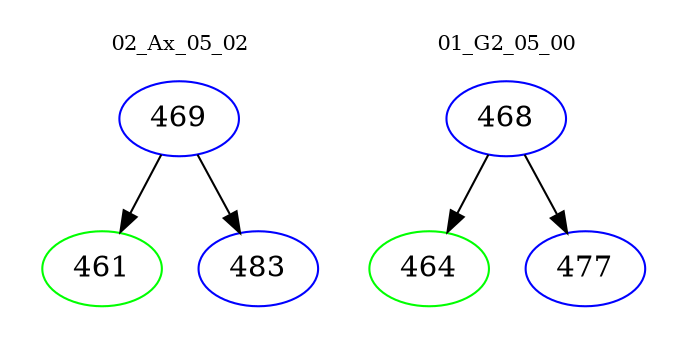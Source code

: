 digraph{
subgraph cluster_0 {
color = white
label = "02_Ax_05_02";
fontsize=10;
T0_469 [label="469", color="blue"]
T0_469 -> T0_461 [color="black"]
T0_461 [label="461", color="green"]
T0_469 -> T0_483 [color="black"]
T0_483 [label="483", color="blue"]
}
subgraph cluster_1 {
color = white
label = "01_G2_05_00";
fontsize=10;
T1_468 [label="468", color="blue"]
T1_468 -> T1_464 [color="black"]
T1_464 [label="464", color="green"]
T1_468 -> T1_477 [color="black"]
T1_477 [label="477", color="blue"]
}
}
